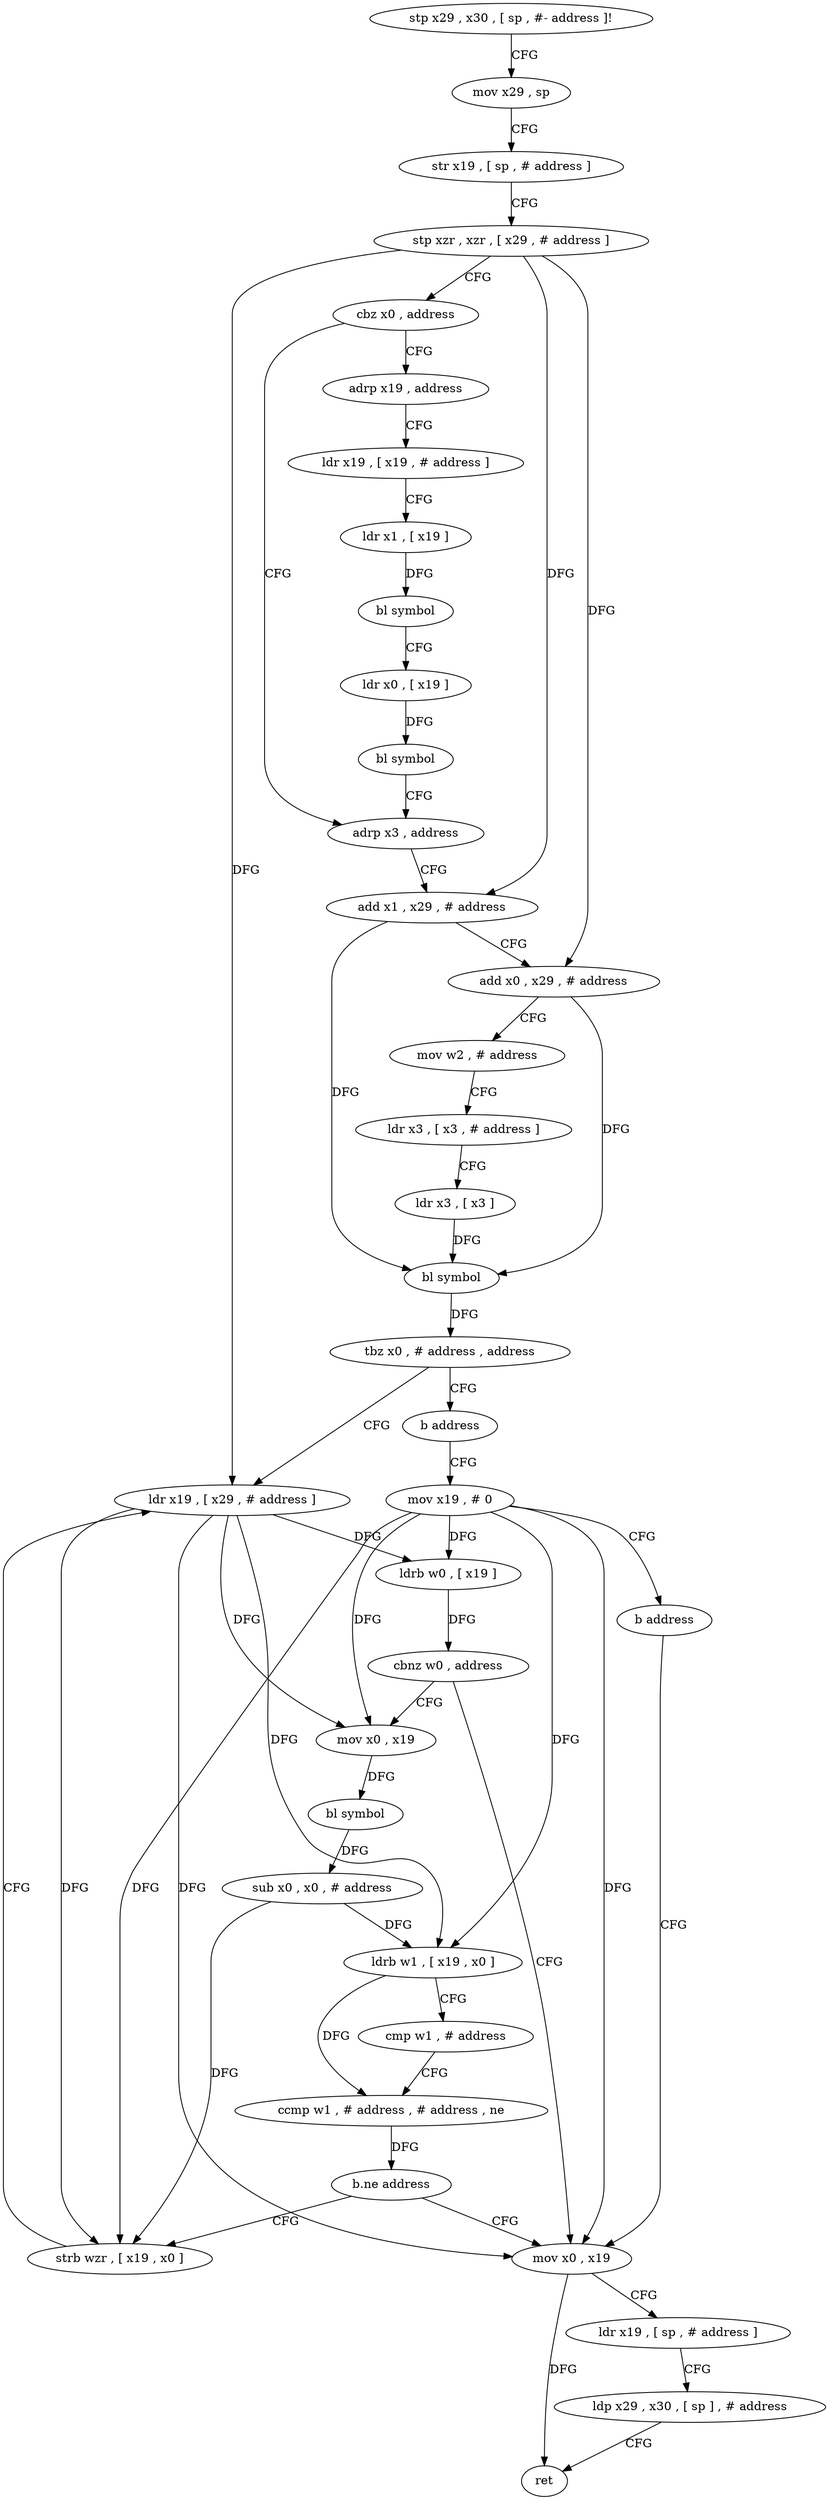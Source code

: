 digraph "func" {
"4231064" [label = "stp x29 , x30 , [ sp , #- address ]!" ]
"4231068" [label = "mov x29 , sp" ]
"4231072" [label = "str x19 , [ sp , # address ]" ]
"4231076" [label = "stp xzr , xzr , [ x29 , # address ]" ]
"4231080" [label = "cbz x0 , address" ]
"4231108" [label = "adrp x3 , address" ]
"4231084" [label = "adrp x19 , address" ]
"4231112" [label = "add x1 , x29 , # address" ]
"4231116" [label = "add x0 , x29 , # address" ]
"4231120" [label = "mov w2 , # address" ]
"4231124" [label = "ldr x3 , [ x3 , # address ]" ]
"4231128" [label = "ldr x3 , [ x3 ]" ]
"4231132" [label = "bl symbol" ]
"4231136" [label = "tbz x0 , # address , address" ]
"4231176" [label = "ldr x19 , [ x29 , # address ]" ]
"4231140" [label = "b address" ]
"4231088" [label = "ldr x19 , [ x19 , # address ]" ]
"4231092" [label = "ldr x1 , [ x19 ]" ]
"4231096" [label = "bl symbol" ]
"4231100" [label = "ldr x0 , [ x19 ]" ]
"4231104" [label = "bl symbol" ]
"4231180" [label = "ldrb w0 , [ x19 ]" ]
"4231184" [label = "cbnz w0 , address" ]
"4231144" [label = "mov x0 , x19" ]
"4231188" [label = "mov x0 , x19" ]
"4231204" [label = "mov x19 , # 0" ]
"4231148" [label = "bl symbol" ]
"4231152" [label = "sub x0 , x0 , # address" ]
"4231156" [label = "ldrb w1 , [ x19 , x0 ]" ]
"4231160" [label = "cmp w1 , # address" ]
"4231164" [label = "ccmp w1 , # address , # address , ne" ]
"4231168" [label = "b.ne address" ]
"4231172" [label = "strb wzr , [ x19 , x0 ]" ]
"4231192" [label = "ldr x19 , [ sp , # address ]" ]
"4231196" [label = "ldp x29 , x30 , [ sp ] , # address" ]
"4231200" [label = "ret" ]
"4231208" [label = "b address" ]
"4231064" -> "4231068" [ label = "CFG" ]
"4231068" -> "4231072" [ label = "CFG" ]
"4231072" -> "4231076" [ label = "CFG" ]
"4231076" -> "4231080" [ label = "CFG" ]
"4231076" -> "4231176" [ label = "DFG" ]
"4231076" -> "4231112" [ label = "DFG" ]
"4231076" -> "4231116" [ label = "DFG" ]
"4231080" -> "4231108" [ label = "CFG" ]
"4231080" -> "4231084" [ label = "CFG" ]
"4231108" -> "4231112" [ label = "CFG" ]
"4231084" -> "4231088" [ label = "CFG" ]
"4231112" -> "4231116" [ label = "CFG" ]
"4231112" -> "4231132" [ label = "DFG" ]
"4231116" -> "4231120" [ label = "CFG" ]
"4231116" -> "4231132" [ label = "DFG" ]
"4231120" -> "4231124" [ label = "CFG" ]
"4231124" -> "4231128" [ label = "CFG" ]
"4231128" -> "4231132" [ label = "DFG" ]
"4231132" -> "4231136" [ label = "DFG" ]
"4231136" -> "4231176" [ label = "CFG" ]
"4231136" -> "4231140" [ label = "CFG" ]
"4231176" -> "4231180" [ label = "DFG" ]
"4231176" -> "4231144" [ label = "DFG" ]
"4231176" -> "4231156" [ label = "DFG" ]
"4231176" -> "4231188" [ label = "DFG" ]
"4231176" -> "4231172" [ label = "DFG" ]
"4231140" -> "4231204" [ label = "CFG" ]
"4231088" -> "4231092" [ label = "CFG" ]
"4231092" -> "4231096" [ label = "DFG" ]
"4231096" -> "4231100" [ label = "CFG" ]
"4231100" -> "4231104" [ label = "DFG" ]
"4231104" -> "4231108" [ label = "CFG" ]
"4231180" -> "4231184" [ label = "DFG" ]
"4231184" -> "4231144" [ label = "CFG" ]
"4231184" -> "4231188" [ label = "CFG" ]
"4231144" -> "4231148" [ label = "DFG" ]
"4231188" -> "4231192" [ label = "CFG" ]
"4231188" -> "4231200" [ label = "DFG" ]
"4231204" -> "4231208" [ label = "CFG" ]
"4231204" -> "4231180" [ label = "DFG" ]
"4231204" -> "4231144" [ label = "DFG" ]
"4231204" -> "4231188" [ label = "DFG" ]
"4231204" -> "4231156" [ label = "DFG" ]
"4231204" -> "4231172" [ label = "DFG" ]
"4231148" -> "4231152" [ label = "DFG" ]
"4231152" -> "4231156" [ label = "DFG" ]
"4231152" -> "4231172" [ label = "DFG" ]
"4231156" -> "4231160" [ label = "CFG" ]
"4231156" -> "4231164" [ label = "DFG" ]
"4231160" -> "4231164" [ label = "CFG" ]
"4231164" -> "4231168" [ label = "DFG" ]
"4231168" -> "4231188" [ label = "CFG" ]
"4231168" -> "4231172" [ label = "CFG" ]
"4231172" -> "4231176" [ label = "CFG" ]
"4231192" -> "4231196" [ label = "CFG" ]
"4231196" -> "4231200" [ label = "CFG" ]
"4231208" -> "4231188" [ label = "CFG" ]
}
